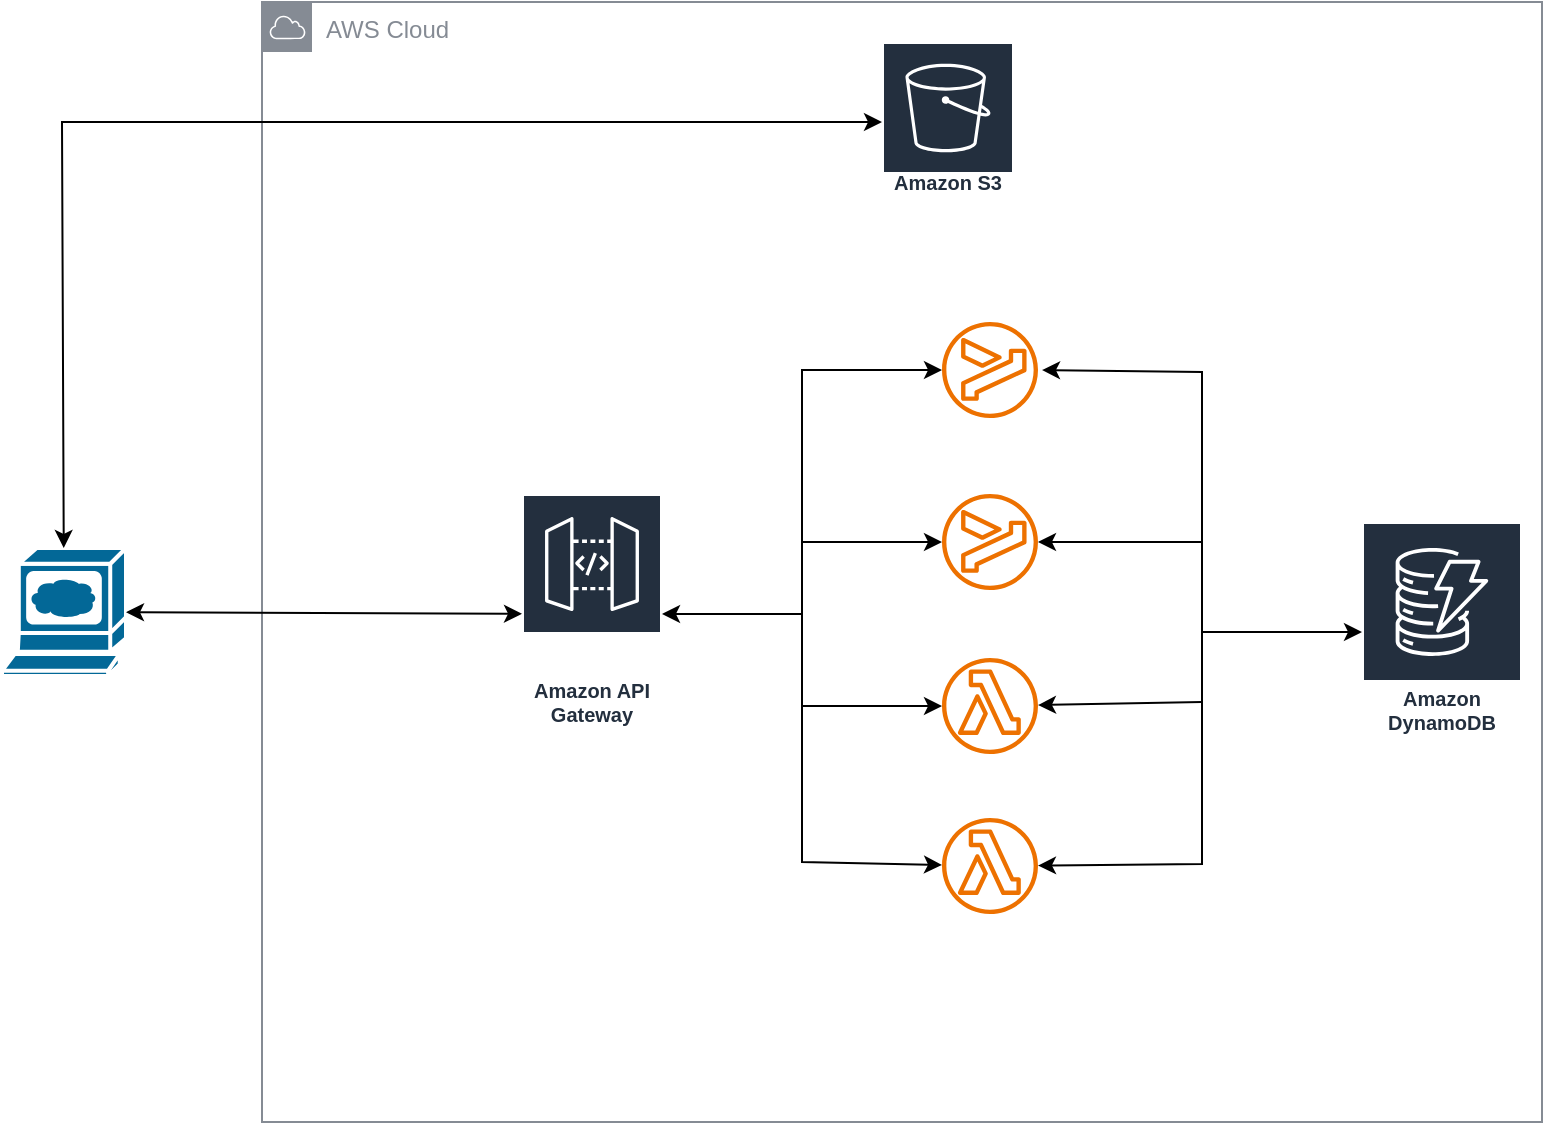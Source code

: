 <mxfile version="24.2.5" type="device">
  <diagram name="Page-1" id="1TxyFtOKqhtP1Yt1a0d7">
    <mxGraphModel dx="1036" dy="614" grid="1" gridSize="10" guides="1" tooltips="1" connect="1" arrows="1" fold="1" page="1" pageScale="1" pageWidth="850" pageHeight="1100" math="0" shadow="0">
      <root>
        <mxCell id="0" />
        <mxCell id="1" parent="0" />
        <mxCell id="yr_H_1cGtXi4QchuGe8h-1" value="AWS Cloud" style="sketch=0;outlineConnect=0;gradientColor=none;html=1;whiteSpace=wrap;fontSize=12;fontStyle=0;shape=mxgraph.aws4.group;grIcon=mxgraph.aws4.group_aws_cloud;strokeColor=#858B94;fillColor=none;verticalAlign=top;align=left;spacingLeft=30;fontColor=#858B94;dashed=0;" vertex="1" parent="1">
          <mxGeometry x="200" y="40" width="640" height="560" as="geometry" />
        </mxCell>
        <mxCell id="yr_H_1cGtXi4QchuGe8h-2" value="" style="shape=mxgraph.cisco.computers_and_peripherals.web_browser;html=1;pointerEvents=1;dashed=0;fillColor=#036897;strokeColor=#ffffff;strokeWidth=2;verticalLabelPosition=bottom;verticalAlign=top;align=center;outlineConnect=0;" vertex="1" parent="1">
          <mxGeometry x="70" y="313" width="62" height="64" as="geometry" />
        </mxCell>
        <mxCell id="yr_H_1cGtXi4QchuGe8h-4" value="" style="sketch=0;outlineConnect=0;fontColor=#232F3E;gradientColor=none;fillColor=#ED7100;strokeColor=none;dashed=0;verticalLabelPosition=bottom;verticalAlign=top;align=center;html=1;fontSize=12;fontStyle=0;aspect=fixed;pointerEvents=1;shape=mxgraph.aws4.lambda_function;" vertex="1" parent="1">
          <mxGeometry x="540" y="448" width="48" height="48" as="geometry" />
        </mxCell>
        <mxCell id="yr_H_1cGtXi4QchuGe8h-5" value="" style="sketch=0;outlineConnect=0;fontColor=#232F3E;gradientColor=none;fillColor=#ED7100;strokeColor=none;dashed=0;verticalLabelPosition=bottom;verticalAlign=top;align=center;html=1;fontSize=12;fontStyle=0;aspect=fixed;pointerEvents=1;shape=mxgraph.aws4.lambda_function;direction=south;" vertex="1" parent="1">
          <mxGeometry x="540" y="286" width="48" height="48" as="geometry" />
        </mxCell>
        <mxCell id="yr_H_1cGtXi4QchuGe8h-6" value="" style="sketch=0;outlineConnect=0;fontColor=#232F3E;gradientColor=none;fillColor=#ED7100;strokeColor=none;dashed=0;verticalLabelPosition=bottom;verticalAlign=top;align=center;html=1;fontSize=12;fontStyle=0;aspect=fixed;pointerEvents=1;shape=mxgraph.aws4.lambda_function;" vertex="1" parent="1">
          <mxGeometry x="540" y="368" width="48" height="48" as="geometry" />
        </mxCell>
        <mxCell id="yr_H_1cGtXi4QchuGe8h-7" value="Amazon S3" style="sketch=0;outlineConnect=0;fontColor=#232F3E;gradientColor=none;strokeColor=#ffffff;fillColor=#232F3E;dashed=0;verticalLabelPosition=middle;verticalAlign=bottom;align=center;html=1;whiteSpace=wrap;fontSize=10;fontStyle=1;spacing=3;shape=mxgraph.aws4.productIcon;prIcon=mxgraph.aws4.s3;" vertex="1" parent="1">
          <mxGeometry x="510" y="60" width="66" height="80" as="geometry" />
        </mxCell>
        <mxCell id="yr_H_1cGtXi4QchuGe8h-8" value="Amazon DynamoDB" style="sketch=0;outlineConnect=0;fontColor=#232F3E;gradientColor=none;strokeColor=#ffffff;fillColor=#232F3E;dashed=0;verticalLabelPosition=middle;verticalAlign=bottom;align=center;html=1;whiteSpace=wrap;fontSize=10;fontStyle=1;spacing=3;shape=mxgraph.aws4.productIcon;prIcon=mxgraph.aws4.dynamodb;" vertex="1" parent="1">
          <mxGeometry x="750" y="300" width="80" height="110" as="geometry" />
        </mxCell>
        <mxCell id="yr_H_1cGtXi4QchuGe8h-9" value="" style="sketch=0;outlineConnect=0;fontColor=#232F3E;gradientColor=none;fillColor=#ED7100;strokeColor=none;dashed=0;verticalLabelPosition=bottom;verticalAlign=top;align=center;html=1;fontSize=12;fontStyle=0;aspect=fixed;pointerEvents=1;shape=mxgraph.aws4.lambda_function;direction=south;" vertex="1" parent="1">
          <mxGeometry x="540" y="200" width="48" height="48" as="geometry" />
        </mxCell>
        <mxCell id="yr_H_1cGtXi4QchuGe8h-16" value="" style="endArrow=classic;startArrow=classic;html=1;rounded=0;" edge="1" parent="1" source="yr_H_1cGtXi4QchuGe8h-2" target="yr_H_1cGtXi4QchuGe8h-7">
          <mxGeometry width="50" height="50" relative="1" as="geometry">
            <mxPoint x="400" y="340" as="sourcePoint" />
            <mxPoint x="450" y="290" as="targetPoint" />
            <Array as="points">
              <mxPoint x="100" y="100" />
            </Array>
          </mxGeometry>
        </mxCell>
        <mxCell id="yr_H_1cGtXi4QchuGe8h-17" value="Amazon API Gateway" style="sketch=0;outlineConnect=0;fontColor=#232F3E;gradientColor=none;strokeColor=#ffffff;fillColor=#232F3E;dashed=0;verticalLabelPosition=middle;verticalAlign=bottom;align=center;html=1;whiteSpace=wrap;fontSize=10;fontStyle=1;spacing=3;shape=mxgraph.aws4.productIcon;prIcon=mxgraph.aws4.api_gateway;" vertex="1" parent="1">
          <mxGeometry x="330" y="286" width="70" height="120" as="geometry" />
        </mxCell>
        <mxCell id="yr_H_1cGtXi4QchuGe8h-18" value="" style="endArrow=classic;startArrow=classic;html=1;rounded=0;" edge="1" parent="1" source="yr_H_1cGtXi4QchuGe8h-17" target="yr_H_1cGtXi4QchuGe8h-2">
          <mxGeometry width="50" height="50" relative="1" as="geometry">
            <mxPoint x="320" y="340" as="sourcePoint" />
            <mxPoint x="450" y="290" as="targetPoint" />
          </mxGeometry>
        </mxCell>
        <mxCell id="yr_H_1cGtXi4QchuGe8h-19" value="" style="endArrow=classic;startArrow=classic;html=1;rounded=0;" edge="1" parent="1" source="yr_H_1cGtXi4QchuGe8h-17" target="yr_H_1cGtXi4QchuGe8h-9">
          <mxGeometry width="50" height="50" relative="1" as="geometry">
            <mxPoint x="400" y="340" as="sourcePoint" />
            <mxPoint x="450" y="290" as="targetPoint" />
            <Array as="points">
              <mxPoint x="470" y="346" />
              <mxPoint x="470" y="224" />
            </Array>
          </mxGeometry>
        </mxCell>
        <mxCell id="yr_H_1cGtXi4QchuGe8h-21" value="" style="endArrow=classic;html=1;rounded=0;" edge="1" parent="1" target="yr_H_1cGtXi4QchuGe8h-5">
          <mxGeometry width="50" height="50" relative="1" as="geometry">
            <mxPoint x="470" y="310" as="sourcePoint" />
            <mxPoint x="450" y="290" as="targetPoint" />
          </mxGeometry>
        </mxCell>
        <mxCell id="yr_H_1cGtXi4QchuGe8h-22" value="" style="endArrow=classic;html=1;rounded=0;" edge="1" parent="1" target="yr_H_1cGtXi4QchuGe8h-6">
          <mxGeometry width="50" height="50" relative="1" as="geometry">
            <mxPoint x="470" y="340" as="sourcePoint" />
            <mxPoint x="450" y="290" as="targetPoint" />
            <Array as="points">
              <mxPoint x="470" y="392" />
            </Array>
          </mxGeometry>
        </mxCell>
        <mxCell id="yr_H_1cGtXi4QchuGe8h-23" value="" style="endArrow=classic;html=1;rounded=0;" edge="1" parent="1" target="yr_H_1cGtXi4QchuGe8h-4">
          <mxGeometry width="50" height="50" relative="1" as="geometry">
            <mxPoint x="470" y="390" as="sourcePoint" />
            <mxPoint x="450" y="290" as="targetPoint" />
            <Array as="points">
              <mxPoint x="470" y="470" />
            </Array>
          </mxGeometry>
        </mxCell>
        <mxCell id="yr_H_1cGtXi4QchuGe8h-24" value="" style="endArrow=classic;startArrow=classic;html=1;rounded=0;" edge="1" parent="1" source="yr_H_1cGtXi4QchuGe8h-8" target="yr_H_1cGtXi4QchuGe8h-4">
          <mxGeometry width="50" height="50" relative="1" as="geometry">
            <mxPoint x="740" y="355" as="sourcePoint" />
            <mxPoint x="600" y="471" as="targetPoint" />
            <Array as="points">
              <mxPoint x="670" y="355" />
              <mxPoint x="670" y="471" />
            </Array>
          </mxGeometry>
        </mxCell>
        <mxCell id="yr_H_1cGtXi4QchuGe8h-25" value="" style="endArrow=classic;html=1;rounded=0;" edge="1" parent="1" target="yr_H_1cGtXi4QchuGe8h-6">
          <mxGeometry width="50" height="50" relative="1" as="geometry">
            <mxPoint x="670" y="390" as="sourcePoint" />
            <mxPoint x="600" y="385" as="targetPoint" />
          </mxGeometry>
        </mxCell>
        <mxCell id="yr_H_1cGtXi4QchuGe8h-26" value="" style="endArrow=classic;html=1;rounded=0;" edge="1" parent="1" target="yr_H_1cGtXi4QchuGe8h-5">
          <mxGeometry width="50" height="50" relative="1" as="geometry">
            <mxPoint x="670" y="355" as="sourcePoint" />
            <mxPoint x="600" y="303" as="targetPoint" />
            <Array as="points">
              <mxPoint x="670" y="310" />
            </Array>
          </mxGeometry>
        </mxCell>
        <mxCell id="yr_H_1cGtXi4QchuGe8h-27" value="" style="endArrow=classic;html=1;rounded=0;entryX=0.5;entryY=-0.042;entryDx=0;entryDy=0;entryPerimeter=0;" edge="1" parent="1" target="yr_H_1cGtXi4QchuGe8h-9">
          <mxGeometry width="50" height="50" relative="1" as="geometry">
            <mxPoint x="670" y="320" as="sourcePoint" />
            <mxPoint x="600" y="224" as="targetPoint" />
            <Array as="points">
              <mxPoint x="670" y="225" />
            </Array>
          </mxGeometry>
        </mxCell>
      </root>
    </mxGraphModel>
  </diagram>
</mxfile>
